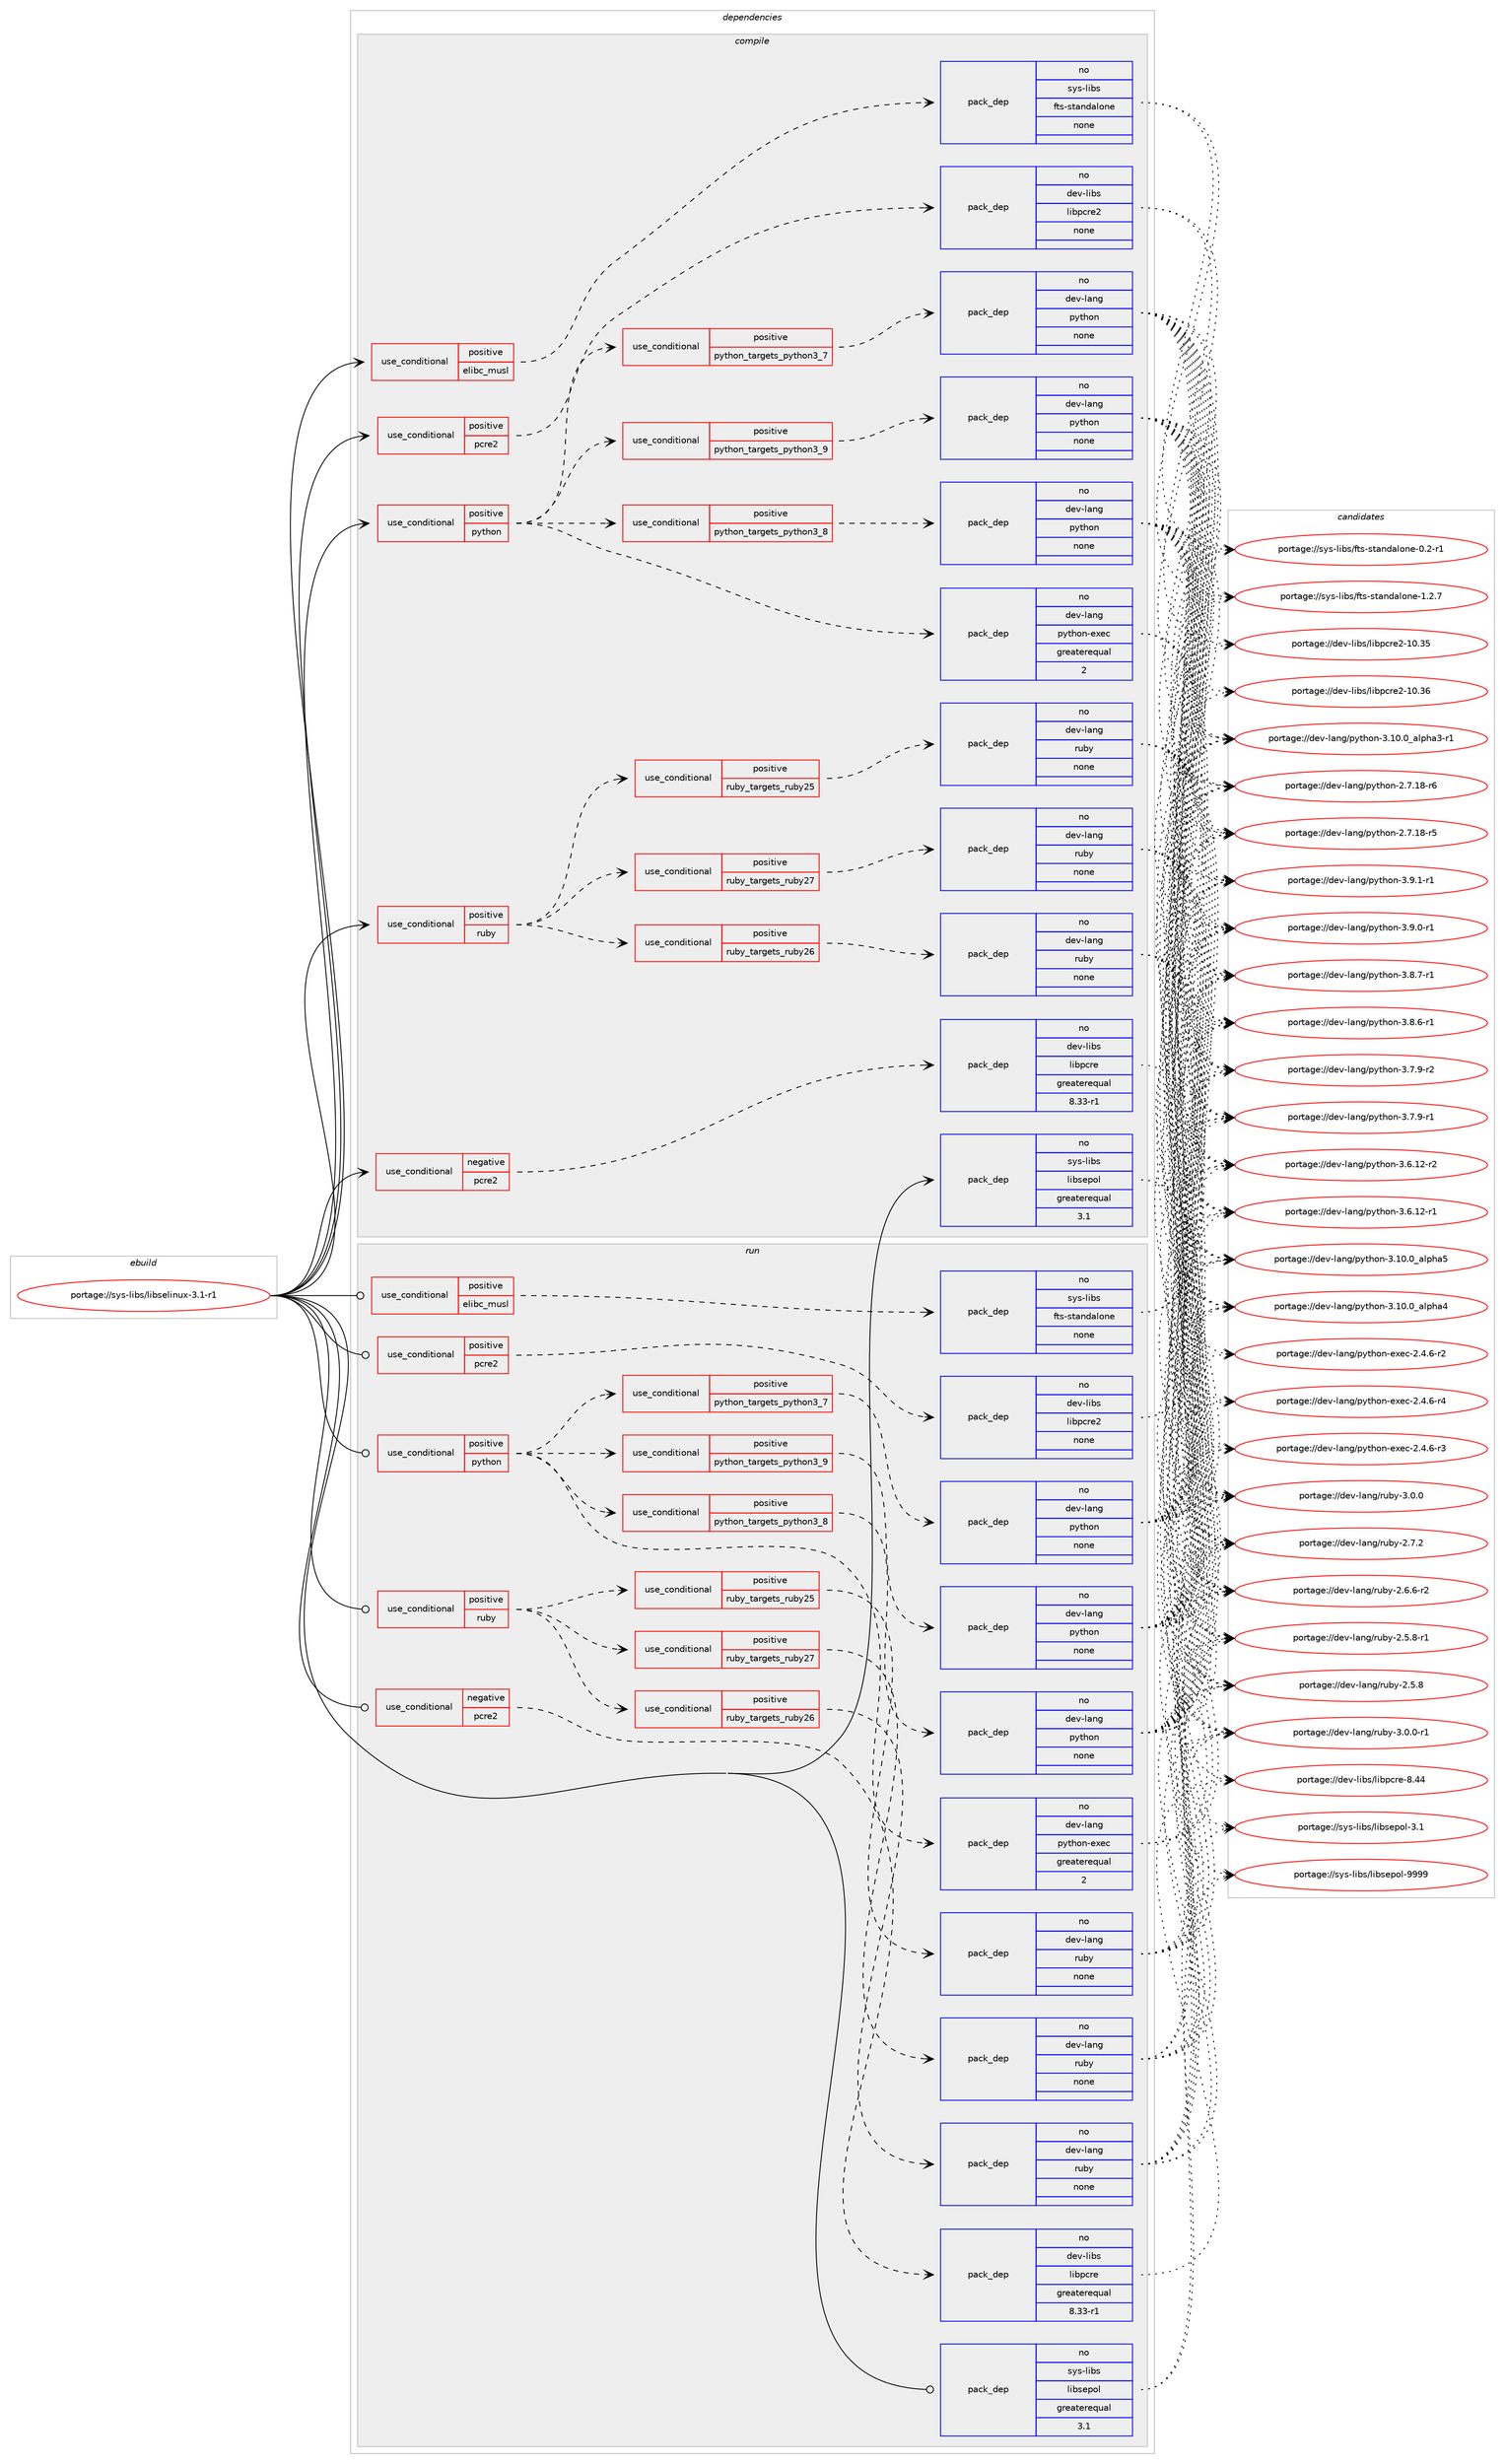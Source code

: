 digraph prolog {

# *************
# Graph options
# *************

newrank=true;
concentrate=true;
compound=true;
graph [rankdir=LR,fontname=Helvetica,fontsize=10,ranksep=1.5];#, ranksep=2.5, nodesep=0.2];
edge  [arrowhead=vee];
node  [fontname=Helvetica,fontsize=10];

# **********
# The ebuild
# **********

subgraph cluster_leftcol {
color=gray;
rank=same;
label=<<i>ebuild</i>>;
id [label="portage://sys-libs/libselinux-3.1-r1", color=red, width=4, href="../sys-libs/libselinux-3.1-r1.svg"];
}

# ****************
# The dependencies
# ****************

subgraph cluster_midcol {
color=gray;
label=<<i>dependencies</i>>;
subgraph cluster_compile {
fillcolor="#eeeeee";
style=filled;
label=<<i>compile</i>>;
subgraph cond950 {
dependency4252 [label=<<TABLE BORDER="0" CELLBORDER="1" CELLSPACING="0" CELLPADDING="4"><TR><TD ROWSPAN="3" CELLPADDING="10">use_conditional</TD></TR><TR><TD>negative</TD></TR><TR><TD>pcre2</TD></TR></TABLE>>, shape=none, color=red];
subgraph pack3237 {
dependency4253 [label=<<TABLE BORDER="0" CELLBORDER="1" CELLSPACING="0" CELLPADDING="4" WIDTH="220"><TR><TD ROWSPAN="6" CELLPADDING="30">pack_dep</TD></TR><TR><TD WIDTH="110">no</TD></TR><TR><TD>dev-libs</TD></TR><TR><TD>libpcre</TD></TR><TR><TD>greaterequal</TD></TR><TR><TD>8.33-r1</TD></TR></TABLE>>, shape=none, color=blue];
}
dependency4252:e -> dependency4253:w [weight=20,style="dashed",arrowhead="vee"];
}
id:e -> dependency4252:w [weight=20,style="solid",arrowhead="vee"];
subgraph cond951 {
dependency4254 [label=<<TABLE BORDER="0" CELLBORDER="1" CELLSPACING="0" CELLPADDING="4"><TR><TD ROWSPAN="3" CELLPADDING="10">use_conditional</TD></TR><TR><TD>positive</TD></TR><TR><TD>elibc_musl</TD></TR></TABLE>>, shape=none, color=red];
subgraph pack3238 {
dependency4255 [label=<<TABLE BORDER="0" CELLBORDER="1" CELLSPACING="0" CELLPADDING="4" WIDTH="220"><TR><TD ROWSPAN="6" CELLPADDING="30">pack_dep</TD></TR><TR><TD WIDTH="110">no</TD></TR><TR><TD>sys-libs</TD></TR><TR><TD>fts-standalone</TD></TR><TR><TD>none</TD></TR><TR><TD></TD></TR></TABLE>>, shape=none, color=blue];
}
dependency4254:e -> dependency4255:w [weight=20,style="dashed",arrowhead="vee"];
}
id:e -> dependency4254:w [weight=20,style="solid",arrowhead="vee"];
subgraph cond952 {
dependency4256 [label=<<TABLE BORDER="0" CELLBORDER="1" CELLSPACING="0" CELLPADDING="4"><TR><TD ROWSPAN="3" CELLPADDING="10">use_conditional</TD></TR><TR><TD>positive</TD></TR><TR><TD>pcre2</TD></TR></TABLE>>, shape=none, color=red];
subgraph pack3239 {
dependency4257 [label=<<TABLE BORDER="0" CELLBORDER="1" CELLSPACING="0" CELLPADDING="4" WIDTH="220"><TR><TD ROWSPAN="6" CELLPADDING="30">pack_dep</TD></TR><TR><TD WIDTH="110">no</TD></TR><TR><TD>dev-libs</TD></TR><TR><TD>libpcre2</TD></TR><TR><TD>none</TD></TR><TR><TD></TD></TR></TABLE>>, shape=none, color=blue];
}
dependency4256:e -> dependency4257:w [weight=20,style="dashed",arrowhead="vee"];
}
id:e -> dependency4256:w [weight=20,style="solid",arrowhead="vee"];
subgraph cond953 {
dependency4258 [label=<<TABLE BORDER="0" CELLBORDER="1" CELLSPACING="0" CELLPADDING="4"><TR><TD ROWSPAN="3" CELLPADDING="10">use_conditional</TD></TR><TR><TD>positive</TD></TR><TR><TD>python</TD></TR></TABLE>>, shape=none, color=red];
subgraph cond954 {
dependency4259 [label=<<TABLE BORDER="0" CELLBORDER="1" CELLSPACING="0" CELLPADDING="4"><TR><TD ROWSPAN="3" CELLPADDING="10">use_conditional</TD></TR><TR><TD>positive</TD></TR><TR><TD>python_targets_python3_7</TD></TR></TABLE>>, shape=none, color=red];
subgraph pack3240 {
dependency4260 [label=<<TABLE BORDER="0" CELLBORDER="1" CELLSPACING="0" CELLPADDING="4" WIDTH="220"><TR><TD ROWSPAN="6" CELLPADDING="30">pack_dep</TD></TR><TR><TD WIDTH="110">no</TD></TR><TR><TD>dev-lang</TD></TR><TR><TD>python</TD></TR><TR><TD>none</TD></TR><TR><TD></TD></TR></TABLE>>, shape=none, color=blue];
}
dependency4259:e -> dependency4260:w [weight=20,style="dashed",arrowhead="vee"];
}
dependency4258:e -> dependency4259:w [weight=20,style="dashed",arrowhead="vee"];
subgraph cond955 {
dependency4261 [label=<<TABLE BORDER="0" CELLBORDER="1" CELLSPACING="0" CELLPADDING="4"><TR><TD ROWSPAN="3" CELLPADDING="10">use_conditional</TD></TR><TR><TD>positive</TD></TR><TR><TD>python_targets_python3_8</TD></TR></TABLE>>, shape=none, color=red];
subgraph pack3241 {
dependency4262 [label=<<TABLE BORDER="0" CELLBORDER="1" CELLSPACING="0" CELLPADDING="4" WIDTH="220"><TR><TD ROWSPAN="6" CELLPADDING="30">pack_dep</TD></TR><TR><TD WIDTH="110">no</TD></TR><TR><TD>dev-lang</TD></TR><TR><TD>python</TD></TR><TR><TD>none</TD></TR><TR><TD></TD></TR></TABLE>>, shape=none, color=blue];
}
dependency4261:e -> dependency4262:w [weight=20,style="dashed",arrowhead="vee"];
}
dependency4258:e -> dependency4261:w [weight=20,style="dashed",arrowhead="vee"];
subgraph cond956 {
dependency4263 [label=<<TABLE BORDER="0" CELLBORDER="1" CELLSPACING="0" CELLPADDING="4"><TR><TD ROWSPAN="3" CELLPADDING="10">use_conditional</TD></TR><TR><TD>positive</TD></TR><TR><TD>python_targets_python3_9</TD></TR></TABLE>>, shape=none, color=red];
subgraph pack3242 {
dependency4264 [label=<<TABLE BORDER="0" CELLBORDER="1" CELLSPACING="0" CELLPADDING="4" WIDTH="220"><TR><TD ROWSPAN="6" CELLPADDING="30">pack_dep</TD></TR><TR><TD WIDTH="110">no</TD></TR><TR><TD>dev-lang</TD></TR><TR><TD>python</TD></TR><TR><TD>none</TD></TR><TR><TD></TD></TR></TABLE>>, shape=none, color=blue];
}
dependency4263:e -> dependency4264:w [weight=20,style="dashed",arrowhead="vee"];
}
dependency4258:e -> dependency4263:w [weight=20,style="dashed",arrowhead="vee"];
subgraph pack3243 {
dependency4265 [label=<<TABLE BORDER="0" CELLBORDER="1" CELLSPACING="0" CELLPADDING="4" WIDTH="220"><TR><TD ROWSPAN="6" CELLPADDING="30">pack_dep</TD></TR><TR><TD WIDTH="110">no</TD></TR><TR><TD>dev-lang</TD></TR><TR><TD>python-exec</TD></TR><TR><TD>greaterequal</TD></TR><TR><TD>2</TD></TR></TABLE>>, shape=none, color=blue];
}
dependency4258:e -> dependency4265:w [weight=20,style="dashed",arrowhead="vee"];
}
id:e -> dependency4258:w [weight=20,style="solid",arrowhead="vee"];
subgraph cond957 {
dependency4266 [label=<<TABLE BORDER="0" CELLBORDER="1" CELLSPACING="0" CELLPADDING="4"><TR><TD ROWSPAN="3" CELLPADDING="10">use_conditional</TD></TR><TR><TD>positive</TD></TR><TR><TD>ruby</TD></TR></TABLE>>, shape=none, color=red];
subgraph cond958 {
dependency4267 [label=<<TABLE BORDER="0" CELLBORDER="1" CELLSPACING="0" CELLPADDING="4"><TR><TD ROWSPAN="3" CELLPADDING="10">use_conditional</TD></TR><TR><TD>positive</TD></TR><TR><TD>ruby_targets_ruby25</TD></TR></TABLE>>, shape=none, color=red];
subgraph pack3244 {
dependency4268 [label=<<TABLE BORDER="0" CELLBORDER="1" CELLSPACING="0" CELLPADDING="4" WIDTH="220"><TR><TD ROWSPAN="6" CELLPADDING="30">pack_dep</TD></TR><TR><TD WIDTH="110">no</TD></TR><TR><TD>dev-lang</TD></TR><TR><TD>ruby</TD></TR><TR><TD>none</TD></TR><TR><TD></TD></TR></TABLE>>, shape=none, color=blue];
}
dependency4267:e -> dependency4268:w [weight=20,style="dashed",arrowhead="vee"];
}
dependency4266:e -> dependency4267:w [weight=20,style="dashed",arrowhead="vee"];
subgraph cond959 {
dependency4269 [label=<<TABLE BORDER="0" CELLBORDER="1" CELLSPACING="0" CELLPADDING="4"><TR><TD ROWSPAN="3" CELLPADDING="10">use_conditional</TD></TR><TR><TD>positive</TD></TR><TR><TD>ruby_targets_ruby26</TD></TR></TABLE>>, shape=none, color=red];
subgraph pack3245 {
dependency4270 [label=<<TABLE BORDER="0" CELLBORDER="1" CELLSPACING="0" CELLPADDING="4" WIDTH="220"><TR><TD ROWSPAN="6" CELLPADDING="30">pack_dep</TD></TR><TR><TD WIDTH="110">no</TD></TR><TR><TD>dev-lang</TD></TR><TR><TD>ruby</TD></TR><TR><TD>none</TD></TR><TR><TD></TD></TR></TABLE>>, shape=none, color=blue];
}
dependency4269:e -> dependency4270:w [weight=20,style="dashed",arrowhead="vee"];
}
dependency4266:e -> dependency4269:w [weight=20,style="dashed",arrowhead="vee"];
subgraph cond960 {
dependency4271 [label=<<TABLE BORDER="0" CELLBORDER="1" CELLSPACING="0" CELLPADDING="4"><TR><TD ROWSPAN="3" CELLPADDING="10">use_conditional</TD></TR><TR><TD>positive</TD></TR><TR><TD>ruby_targets_ruby27</TD></TR></TABLE>>, shape=none, color=red];
subgraph pack3246 {
dependency4272 [label=<<TABLE BORDER="0" CELLBORDER="1" CELLSPACING="0" CELLPADDING="4" WIDTH="220"><TR><TD ROWSPAN="6" CELLPADDING="30">pack_dep</TD></TR><TR><TD WIDTH="110">no</TD></TR><TR><TD>dev-lang</TD></TR><TR><TD>ruby</TD></TR><TR><TD>none</TD></TR><TR><TD></TD></TR></TABLE>>, shape=none, color=blue];
}
dependency4271:e -> dependency4272:w [weight=20,style="dashed",arrowhead="vee"];
}
dependency4266:e -> dependency4271:w [weight=20,style="dashed",arrowhead="vee"];
}
id:e -> dependency4266:w [weight=20,style="solid",arrowhead="vee"];
subgraph pack3247 {
dependency4273 [label=<<TABLE BORDER="0" CELLBORDER="1" CELLSPACING="0" CELLPADDING="4" WIDTH="220"><TR><TD ROWSPAN="6" CELLPADDING="30">pack_dep</TD></TR><TR><TD WIDTH="110">no</TD></TR><TR><TD>sys-libs</TD></TR><TR><TD>libsepol</TD></TR><TR><TD>greaterequal</TD></TR><TR><TD>3.1</TD></TR></TABLE>>, shape=none, color=blue];
}
id:e -> dependency4273:w [weight=20,style="solid",arrowhead="vee"];
}
subgraph cluster_compileandrun {
fillcolor="#eeeeee";
style=filled;
label=<<i>compile and run</i>>;
}
subgraph cluster_run {
fillcolor="#eeeeee";
style=filled;
label=<<i>run</i>>;
subgraph cond961 {
dependency4274 [label=<<TABLE BORDER="0" CELLBORDER="1" CELLSPACING="0" CELLPADDING="4"><TR><TD ROWSPAN="3" CELLPADDING="10">use_conditional</TD></TR><TR><TD>negative</TD></TR><TR><TD>pcre2</TD></TR></TABLE>>, shape=none, color=red];
subgraph pack3248 {
dependency4275 [label=<<TABLE BORDER="0" CELLBORDER="1" CELLSPACING="0" CELLPADDING="4" WIDTH="220"><TR><TD ROWSPAN="6" CELLPADDING="30">pack_dep</TD></TR><TR><TD WIDTH="110">no</TD></TR><TR><TD>dev-libs</TD></TR><TR><TD>libpcre</TD></TR><TR><TD>greaterequal</TD></TR><TR><TD>8.33-r1</TD></TR></TABLE>>, shape=none, color=blue];
}
dependency4274:e -> dependency4275:w [weight=20,style="dashed",arrowhead="vee"];
}
id:e -> dependency4274:w [weight=20,style="solid",arrowhead="odot"];
subgraph cond962 {
dependency4276 [label=<<TABLE BORDER="0" CELLBORDER="1" CELLSPACING="0" CELLPADDING="4"><TR><TD ROWSPAN="3" CELLPADDING="10">use_conditional</TD></TR><TR><TD>positive</TD></TR><TR><TD>elibc_musl</TD></TR></TABLE>>, shape=none, color=red];
subgraph pack3249 {
dependency4277 [label=<<TABLE BORDER="0" CELLBORDER="1" CELLSPACING="0" CELLPADDING="4" WIDTH="220"><TR><TD ROWSPAN="6" CELLPADDING="30">pack_dep</TD></TR><TR><TD WIDTH="110">no</TD></TR><TR><TD>sys-libs</TD></TR><TR><TD>fts-standalone</TD></TR><TR><TD>none</TD></TR><TR><TD></TD></TR></TABLE>>, shape=none, color=blue];
}
dependency4276:e -> dependency4277:w [weight=20,style="dashed",arrowhead="vee"];
}
id:e -> dependency4276:w [weight=20,style="solid",arrowhead="odot"];
subgraph cond963 {
dependency4278 [label=<<TABLE BORDER="0" CELLBORDER="1" CELLSPACING="0" CELLPADDING="4"><TR><TD ROWSPAN="3" CELLPADDING="10">use_conditional</TD></TR><TR><TD>positive</TD></TR><TR><TD>pcre2</TD></TR></TABLE>>, shape=none, color=red];
subgraph pack3250 {
dependency4279 [label=<<TABLE BORDER="0" CELLBORDER="1" CELLSPACING="0" CELLPADDING="4" WIDTH="220"><TR><TD ROWSPAN="6" CELLPADDING="30">pack_dep</TD></TR><TR><TD WIDTH="110">no</TD></TR><TR><TD>dev-libs</TD></TR><TR><TD>libpcre2</TD></TR><TR><TD>none</TD></TR><TR><TD></TD></TR></TABLE>>, shape=none, color=blue];
}
dependency4278:e -> dependency4279:w [weight=20,style="dashed",arrowhead="vee"];
}
id:e -> dependency4278:w [weight=20,style="solid",arrowhead="odot"];
subgraph cond964 {
dependency4280 [label=<<TABLE BORDER="0" CELLBORDER="1" CELLSPACING="0" CELLPADDING="4"><TR><TD ROWSPAN="3" CELLPADDING="10">use_conditional</TD></TR><TR><TD>positive</TD></TR><TR><TD>python</TD></TR></TABLE>>, shape=none, color=red];
subgraph cond965 {
dependency4281 [label=<<TABLE BORDER="0" CELLBORDER="1" CELLSPACING="0" CELLPADDING="4"><TR><TD ROWSPAN="3" CELLPADDING="10">use_conditional</TD></TR><TR><TD>positive</TD></TR><TR><TD>python_targets_python3_7</TD></TR></TABLE>>, shape=none, color=red];
subgraph pack3251 {
dependency4282 [label=<<TABLE BORDER="0" CELLBORDER="1" CELLSPACING="0" CELLPADDING="4" WIDTH="220"><TR><TD ROWSPAN="6" CELLPADDING="30">pack_dep</TD></TR><TR><TD WIDTH="110">no</TD></TR><TR><TD>dev-lang</TD></TR><TR><TD>python</TD></TR><TR><TD>none</TD></TR><TR><TD></TD></TR></TABLE>>, shape=none, color=blue];
}
dependency4281:e -> dependency4282:w [weight=20,style="dashed",arrowhead="vee"];
}
dependency4280:e -> dependency4281:w [weight=20,style="dashed",arrowhead="vee"];
subgraph cond966 {
dependency4283 [label=<<TABLE BORDER="0" CELLBORDER="1" CELLSPACING="0" CELLPADDING="4"><TR><TD ROWSPAN="3" CELLPADDING="10">use_conditional</TD></TR><TR><TD>positive</TD></TR><TR><TD>python_targets_python3_8</TD></TR></TABLE>>, shape=none, color=red];
subgraph pack3252 {
dependency4284 [label=<<TABLE BORDER="0" CELLBORDER="1" CELLSPACING="0" CELLPADDING="4" WIDTH="220"><TR><TD ROWSPAN="6" CELLPADDING="30">pack_dep</TD></TR><TR><TD WIDTH="110">no</TD></TR><TR><TD>dev-lang</TD></TR><TR><TD>python</TD></TR><TR><TD>none</TD></TR><TR><TD></TD></TR></TABLE>>, shape=none, color=blue];
}
dependency4283:e -> dependency4284:w [weight=20,style="dashed",arrowhead="vee"];
}
dependency4280:e -> dependency4283:w [weight=20,style="dashed",arrowhead="vee"];
subgraph cond967 {
dependency4285 [label=<<TABLE BORDER="0" CELLBORDER="1" CELLSPACING="0" CELLPADDING="4"><TR><TD ROWSPAN="3" CELLPADDING="10">use_conditional</TD></TR><TR><TD>positive</TD></TR><TR><TD>python_targets_python3_9</TD></TR></TABLE>>, shape=none, color=red];
subgraph pack3253 {
dependency4286 [label=<<TABLE BORDER="0" CELLBORDER="1" CELLSPACING="0" CELLPADDING="4" WIDTH="220"><TR><TD ROWSPAN="6" CELLPADDING="30">pack_dep</TD></TR><TR><TD WIDTH="110">no</TD></TR><TR><TD>dev-lang</TD></TR><TR><TD>python</TD></TR><TR><TD>none</TD></TR><TR><TD></TD></TR></TABLE>>, shape=none, color=blue];
}
dependency4285:e -> dependency4286:w [weight=20,style="dashed",arrowhead="vee"];
}
dependency4280:e -> dependency4285:w [weight=20,style="dashed",arrowhead="vee"];
subgraph pack3254 {
dependency4287 [label=<<TABLE BORDER="0" CELLBORDER="1" CELLSPACING="0" CELLPADDING="4" WIDTH="220"><TR><TD ROWSPAN="6" CELLPADDING="30">pack_dep</TD></TR><TR><TD WIDTH="110">no</TD></TR><TR><TD>dev-lang</TD></TR><TR><TD>python-exec</TD></TR><TR><TD>greaterequal</TD></TR><TR><TD>2</TD></TR></TABLE>>, shape=none, color=blue];
}
dependency4280:e -> dependency4287:w [weight=20,style="dashed",arrowhead="vee"];
}
id:e -> dependency4280:w [weight=20,style="solid",arrowhead="odot"];
subgraph cond968 {
dependency4288 [label=<<TABLE BORDER="0" CELLBORDER="1" CELLSPACING="0" CELLPADDING="4"><TR><TD ROWSPAN="3" CELLPADDING="10">use_conditional</TD></TR><TR><TD>positive</TD></TR><TR><TD>ruby</TD></TR></TABLE>>, shape=none, color=red];
subgraph cond969 {
dependency4289 [label=<<TABLE BORDER="0" CELLBORDER="1" CELLSPACING="0" CELLPADDING="4"><TR><TD ROWSPAN="3" CELLPADDING="10">use_conditional</TD></TR><TR><TD>positive</TD></TR><TR><TD>ruby_targets_ruby25</TD></TR></TABLE>>, shape=none, color=red];
subgraph pack3255 {
dependency4290 [label=<<TABLE BORDER="0" CELLBORDER="1" CELLSPACING="0" CELLPADDING="4" WIDTH="220"><TR><TD ROWSPAN="6" CELLPADDING="30">pack_dep</TD></TR><TR><TD WIDTH="110">no</TD></TR><TR><TD>dev-lang</TD></TR><TR><TD>ruby</TD></TR><TR><TD>none</TD></TR><TR><TD></TD></TR></TABLE>>, shape=none, color=blue];
}
dependency4289:e -> dependency4290:w [weight=20,style="dashed",arrowhead="vee"];
}
dependency4288:e -> dependency4289:w [weight=20,style="dashed",arrowhead="vee"];
subgraph cond970 {
dependency4291 [label=<<TABLE BORDER="0" CELLBORDER="1" CELLSPACING="0" CELLPADDING="4"><TR><TD ROWSPAN="3" CELLPADDING="10">use_conditional</TD></TR><TR><TD>positive</TD></TR><TR><TD>ruby_targets_ruby26</TD></TR></TABLE>>, shape=none, color=red];
subgraph pack3256 {
dependency4292 [label=<<TABLE BORDER="0" CELLBORDER="1" CELLSPACING="0" CELLPADDING="4" WIDTH="220"><TR><TD ROWSPAN="6" CELLPADDING="30">pack_dep</TD></TR><TR><TD WIDTH="110">no</TD></TR><TR><TD>dev-lang</TD></TR><TR><TD>ruby</TD></TR><TR><TD>none</TD></TR><TR><TD></TD></TR></TABLE>>, shape=none, color=blue];
}
dependency4291:e -> dependency4292:w [weight=20,style="dashed",arrowhead="vee"];
}
dependency4288:e -> dependency4291:w [weight=20,style="dashed",arrowhead="vee"];
subgraph cond971 {
dependency4293 [label=<<TABLE BORDER="0" CELLBORDER="1" CELLSPACING="0" CELLPADDING="4"><TR><TD ROWSPAN="3" CELLPADDING="10">use_conditional</TD></TR><TR><TD>positive</TD></TR><TR><TD>ruby_targets_ruby27</TD></TR></TABLE>>, shape=none, color=red];
subgraph pack3257 {
dependency4294 [label=<<TABLE BORDER="0" CELLBORDER="1" CELLSPACING="0" CELLPADDING="4" WIDTH="220"><TR><TD ROWSPAN="6" CELLPADDING="30">pack_dep</TD></TR><TR><TD WIDTH="110">no</TD></TR><TR><TD>dev-lang</TD></TR><TR><TD>ruby</TD></TR><TR><TD>none</TD></TR><TR><TD></TD></TR></TABLE>>, shape=none, color=blue];
}
dependency4293:e -> dependency4294:w [weight=20,style="dashed",arrowhead="vee"];
}
dependency4288:e -> dependency4293:w [weight=20,style="dashed",arrowhead="vee"];
}
id:e -> dependency4288:w [weight=20,style="solid",arrowhead="odot"];
subgraph pack3258 {
dependency4295 [label=<<TABLE BORDER="0" CELLBORDER="1" CELLSPACING="0" CELLPADDING="4" WIDTH="220"><TR><TD ROWSPAN="6" CELLPADDING="30">pack_dep</TD></TR><TR><TD WIDTH="110">no</TD></TR><TR><TD>sys-libs</TD></TR><TR><TD>libsepol</TD></TR><TR><TD>greaterequal</TD></TR><TR><TD>3.1</TD></TR></TABLE>>, shape=none, color=blue];
}
id:e -> dependency4295:w [weight=20,style="solid",arrowhead="odot"];
}
}

# **************
# The candidates
# **************

subgraph cluster_choices {
rank=same;
color=gray;
label=<<i>candidates</i>>;

subgraph choice3237 {
color=black;
nodesep=1;
choice10010111845108105981154710810598112991141014556465252 [label="portage://dev-libs/libpcre-8.44", color=red, width=4,href="../dev-libs/libpcre-8.44.svg"];
dependency4253:e -> choice10010111845108105981154710810598112991141014556465252:w [style=dotted,weight="100"];
}
subgraph choice3238 {
color=black;
nodesep=1;
choice115121115451081059811547102116115451151169711010097108111110101454946504655 [label="portage://sys-libs/fts-standalone-1.2.7", color=red, width=4,href="../sys-libs/fts-standalone-1.2.7.svg"];
choice115121115451081059811547102116115451151169711010097108111110101454846504511449 [label="portage://sys-libs/fts-standalone-0.2-r1", color=red, width=4,href="../sys-libs/fts-standalone-0.2-r1.svg"];
dependency4255:e -> choice115121115451081059811547102116115451151169711010097108111110101454946504655:w [style=dotted,weight="100"];
dependency4255:e -> choice115121115451081059811547102116115451151169711010097108111110101454846504511449:w [style=dotted,weight="100"];
}
subgraph choice3239 {
color=black;
nodesep=1;
choice100101118451081059811547108105981129911410150454948465154 [label="portage://dev-libs/libpcre2-10.36", color=red, width=4,href="../dev-libs/libpcre2-10.36.svg"];
choice100101118451081059811547108105981129911410150454948465153 [label="portage://dev-libs/libpcre2-10.35", color=red, width=4,href="../dev-libs/libpcre2-10.35.svg"];
dependency4257:e -> choice100101118451081059811547108105981129911410150454948465154:w [style=dotted,weight="100"];
dependency4257:e -> choice100101118451081059811547108105981129911410150454948465153:w [style=dotted,weight="100"];
}
subgraph choice3240 {
color=black;
nodesep=1;
choice1001011184510897110103471121211161041111104551465746494511449 [label="portage://dev-lang/python-3.9.1-r1", color=red, width=4,href="../dev-lang/python-3.9.1-r1.svg"];
choice1001011184510897110103471121211161041111104551465746484511449 [label="portage://dev-lang/python-3.9.0-r1", color=red, width=4,href="../dev-lang/python-3.9.0-r1.svg"];
choice1001011184510897110103471121211161041111104551465646554511449 [label="portage://dev-lang/python-3.8.7-r1", color=red, width=4,href="../dev-lang/python-3.8.7-r1.svg"];
choice1001011184510897110103471121211161041111104551465646544511449 [label="portage://dev-lang/python-3.8.6-r1", color=red, width=4,href="../dev-lang/python-3.8.6-r1.svg"];
choice1001011184510897110103471121211161041111104551465546574511450 [label="portage://dev-lang/python-3.7.9-r2", color=red, width=4,href="../dev-lang/python-3.7.9-r2.svg"];
choice1001011184510897110103471121211161041111104551465546574511449 [label="portage://dev-lang/python-3.7.9-r1", color=red, width=4,href="../dev-lang/python-3.7.9-r1.svg"];
choice100101118451089711010347112121116104111110455146544649504511450 [label="portage://dev-lang/python-3.6.12-r2", color=red, width=4,href="../dev-lang/python-3.6.12-r2.svg"];
choice100101118451089711010347112121116104111110455146544649504511449 [label="portage://dev-lang/python-3.6.12-r1", color=red, width=4,href="../dev-lang/python-3.6.12-r1.svg"];
choice1001011184510897110103471121211161041111104551464948464895971081121049753 [label="portage://dev-lang/python-3.10.0_alpha5", color=red, width=4,href="../dev-lang/python-3.10.0_alpha5.svg"];
choice1001011184510897110103471121211161041111104551464948464895971081121049752 [label="portage://dev-lang/python-3.10.0_alpha4", color=red, width=4,href="../dev-lang/python-3.10.0_alpha4.svg"];
choice10010111845108971101034711212111610411111045514649484648959710811210497514511449 [label="portage://dev-lang/python-3.10.0_alpha3-r1", color=red, width=4,href="../dev-lang/python-3.10.0_alpha3-r1.svg"];
choice100101118451089711010347112121116104111110455046554649564511454 [label="portage://dev-lang/python-2.7.18-r6", color=red, width=4,href="../dev-lang/python-2.7.18-r6.svg"];
choice100101118451089711010347112121116104111110455046554649564511453 [label="portage://dev-lang/python-2.7.18-r5", color=red, width=4,href="../dev-lang/python-2.7.18-r5.svg"];
dependency4260:e -> choice1001011184510897110103471121211161041111104551465746494511449:w [style=dotted,weight="100"];
dependency4260:e -> choice1001011184510897110103471121211161041111104551465746484511449:w [style=dotted,weight="100"];
dependency4260:e -> choice1001011184510897110103471121211161041111104551465646554511449:w [style=dotted,weight="100"];
dependency4260:e -> choice1001011184510897110103471121211161041111104551465646544511449:w [style=dotted,weight="100"];
dependency4260:e -> choice1001011184510897110103471121211161041111104551465546574511450:w [style=dotted,weight="100"];
dependency4260:e -> choice1001011184510897110103471121211161041111104551465546574511449:w [style=dotted,weight="100"];
dependency4260:e -> choice100101118451089711010347112121116104111110455146544649504511450:w [style=dotted,weight="100"];
dependency4260:e -> choice100101118451089711010347112121116104111110455146544649504511449:w [style=dotted,weight="100"];
dependency4260:e -> choice1001011184510897110103471121211161041111104551464948464895971081121049753:w [style=dotted,weight="100"];
dependency4260:e -> choice1001011184510897110103471121211161041111104551464948464895971081121049752:w [style=dotted,weight="100"];
dependency4260:e -> choice10010111845108971101034711212111610411111045514649484648959710811210497514511449:w [style=dotted,weight="100"];
dependency4260:e -> choice100101118451089711010347112121116104111110455046554649564511454:w [style=dotted,weight="100"];
dependency4260:e -> choice100101118451089711010347112121116104111110455046554649564511453:w [style=dotted,weight="100"];
}
subgraph choice3241 {
color=black;
nodesep=1;
choice1001011184510897110103471121211161041111104551465746494511449 [label="portage://dev-lang/python-3.9.1-r1", color=red, width=4,href="../dev-lang/python-3.9.1-r1.svg"];
choice1001011184510897110103471121211161041111104551465746484511449 [label="portage://dev-lang/python-3.9.0-r1", color=red, width=4,href="../dev-lang/python-3.9.0-r1.svg"];
choice1001011184510897110103471121211161041111104551465646554511449 [label="portage://dev-lang/python-3.8.7-r1", color=red, width=4,href="../dev-lang/python-3.8.7-r1.svg"];
choice1001011184510897110103471121211161041111104551465646544511449 [label="portage://dev-lang/python-3.8.6-r1", color=red, width=4,href="../dev-lang/python-3.8.6-r1.svg"];
choice1001011184510897110103471121211161041111104551465546574511450 [label="portage://dev-lang/python-3.7.9-r2", color=red, width=4,href="../dev-lang/python-3.7.9-r2.svg"];
choice1001011184510897110103471121211161041111104551465546574511449 [label="portage://dev-lang/python-3.7.9-r1", color=red, width=4,href="../dev-lang/python-3.7.9-r1.svg"];
choice100101118451089711010347112121116104111110455146544649504511450 [label="portage://dev-lang/python-3.6.12-r2", color=red, width=4,href="../dev-lang/python-3.6.12-r2.svg"];
choice100101118451089711010347112121116104111110455146544649504511449 [label="portage://dev-lang/python-3.6.12-r1", color=red, width=4,href="../dev-lang/python-3.6.12-r1.svg"];
choice1001011184510897110103471121211161041111104551464948464895971081121049753 [label="portage://dev-lang/python-3.10.0_alpha5", color=red, width=4,href="../dev-lang/python-3.10.0_alpha5.svg"];
choice1001011184510897110103471121211161041111104551464948464895971081121049752 [label="portage://dev-lang/python-3.10.0_alpha4", color=red, width=4,href="../dev-lang/python-3.10.0_alpha4.svg"];
choice10010111845108971101034711212111610411111045514649484648959710811210497514511449 [label="portage://dev-lang/python-3.10.0_alpha3-r1", color=red, width=4,href="../dev-lang/python-3.10.0_alpha3-r1.svg"];
choice100101118451089711010347112121116104111110455046554649564511454 [label="portage://dev-lang/python-2.7.18-r6", color=red, width=4,href="../dev-lang/python-2.7.18-r6.svg"];
choice100101118451089711010347112121116104111110455046554649564511453 [label="portage://dev-lang/python-2.7.18-r5", color=red, width=4,href="../dev-lang/python-2.7.18-r5.svg"];
dependency4262:e -> choice1001011184510897110103471121211161041111104551465746494511449:w [style=dotted,weight="100"];
dependency4262:e -> choice1001011184510897110103471121211161041111104551465746484511449:w [style=dotted,weight="100"];
dependency4262:e -> choice1001011184510897110103471121211161041111104551465646554511449:w [style=dotted,weight="100"];
dependency4262:e -> choice1001011184510897110103471121211161041111104551465646544511449:w [style=dotted,weight="100"];
dependency4262:e -> choice1001011184510897110103471121211161041111104551465546574511450:w [style=dotted,weight="100"];
dependency4262:e -> choice1001011184510897110103471121211161041111104551465546574511449:w [style=dotted,weight="100"];
dependency4262:e -> choice100101118451089711010347112121116104111110455146544649504511450:w [style=dotted,weight="100"];
dependency4262:e -> choice100101118451089711010347112121116104111110455146544649504511449:w [style=dotted,weight="100"];
dependency4262:e -> choice1001011184510897110103471121211161041111104551464948464895971081121049753:w [style=dotted,weight="100"];
dependency4262:e -> choice1001011184510897110103471121211161041111104551464948464895971081121049752:w [style=dotted,weight="100"];
dependency4262:e -> choice10010111845108971101034711212111610411111045514649484648959710811210497514511449:w [style=dotted,weight="100"];
dependency4262:e -> choice100101118451089711010347112121116104111110455046554649564511454:w [style=dotted,weight="100"];
dependency4262:e -> choice100101118451089711010347112121116104111110455046554649564511453:w [style=dotted,weight="100"];
}
subgraph choice3242 {
color=black;
nodesep=1;
choice1001011184510897110103471121211161041111104551465746494511449 [label="portage://dev-lang/python-3.9.1-r1", color=red, width=4,href="../dev-lang/python-3.9.1-r1.svg"];
choice1001011184510897110103471121211161041111104551465746484511449 [label="portage://dev-lang/python-3.9.0-r1", color=red, width=4,href="../dev-lang/python-3.9.0-r1.svg"];
choice1001011184510897110103471121211161041111104551465646554511449 [label="portage://dev-lang/python-3.8.7-r1", color=red, width=4,href="../dev-lang/python-3.8.7-r1.svg"];
choice1001011184510897110103471121211161041111104551465646544511449 [label="portage://dev-lang/python-3.8.6-r1", color=red, width=4,href="../dev-lang/python-3.8.6-r1.svg"];
choice1001011184510897110103471121211161041111104551465546574511450 [label="portage://dev-lang/python-3.7.9-r2", color=red, width=4,href="../dev-lang/python-3.7.9-r2.svg"];
choice1001011184510897110103471121211161041111104551465546574511449 [label="portage://dev-lang/python-3.7.9-r1", color=red, width=4,href="../dev-lang/python-3.7.9-r1.svg"];
choice100101118451089711010347112121116104111110455146544649504511450 [label="portage://dev-lang/python-3.6.12-r2", color=red, width=4,href="../dev-lang/python-3.6.12-r2.svg"];
choice100101118451089711010347112121116104111110455146544649504511449 [label="portage://dev-lang/python-3.6.12-r1", color=red, width=4,href="../dev-lang/python-3.6.12-r1.svg"];
choice1001011184510897110103471121211161041111104551464948464895971081121049753 [label="portage://dev-lang/python-3.10.0_alpha5", color=red, width=4,href="../dev-lang/python-3.10.0_alpha5.svg"];
choice1001011184510897110103471121211161041111104551464948464895971081121049752 [label="portage://dev-lang/python-3.10.0_alpha4", color=red, width=4,href="../dev-lang/python-3.10.0_alpha4.svg"];
choice10010111845108971101034711212111610411111045514649484648959710811210497514511449 [label="portage://dev-lang/python-3.10.0_alpha3-r1", color=red, width=4,href="../dev-lang/python-3.10.0_alpha3-r1.svg"];
choice100101118451089711010347112121116104111110455046554649564511454 [label="portage://dev-lang/python-2.7.18-r6", color=red, width=4,href="../dev-lang/python-2.7.18-r6.svg"];
choice100101118451089711010347112121116104111110455046554649564511453 [label="portage://dev-lang/python-2.7.18-r5", color=red, width=4,href="../dev-lang/python-2.7.18-r5.svg"];
dependency4264:e -> choice1001011184510897110103471121211161041111104551465746494511449:w [style=dotted,weight="100"];
dependency4264:e -> choice1001011184510897110103471121211161041111104551465746484511449:w [style=dotted,weight="100"];
dependency4264:e -> choice1001011184510897110103471121211161041111104551465646554511449:w [style=dotted,weight="100"];
dependency4264:e -> choice1001011184510897110103471121211161041111104551465646544511449:w [style=dotted,weight="100"];
dependency4264:e -> choice1001011184510897110103471121211161041111104551465546574511450:w [style=dotted,weight="100"];
dependency4264:e -> choice1001011184510897110103471121211161041111104551465546574511449:w [style=dotted,weight="100"];
dependency4264:e -> choice100101118451089711010347112121116104111110455146544649504511450:w [style=dotted,weight="100"];
dependency4264:e -> choice100101118451089711010347112121116104111110455146544649504511449:w [style=dotted,weight="100"];
dependency4264:e -> choice1001011184510897110103471121211161041111104551464948464895971081121049753:w [style=dotted,weight="100"];
dependency4264:e -> choice1001011184510897110103471121211161041111104551464948464895971081121049752:w [style=dotted,weight="100"];
dependency4264:e -> choice10010111845108971101034711212111610411111045514649484648959710811210497514511449:w [style=dotted,weight="100"];
dependency4264:e -> choice100101118451089711010347112121116104111110455046554649564511454:w [style=dotted,weight="100"];
dependency4264:e -> choice100101118451089711010347112121116104111110455046554649564511453:w [style=dotted,weight="100"];
}
subgraph choice3243 {
color=black;
nodesep=1;
choice10010111845108971101034711212111610411111045101120101994550465246544511452 [label="portage://dev-lang/python-exec-2.4.6-r4", color=red, width=4,href="../dev-lang/python-exec-2.4.6-r4.svg"];
choice10010111845108971101034711212111610411111045101120101994550465246544511451 [label="portage://dev-lang/python-exec-2.4.6-r3", color=red, width=4,href="../dev-lang/python-exec-2.4.6-r3.svg"];
choice10010111845108971101034711212111610411111045101120101994550465246544511450 [label="portage://dev-lang/python-exec-2.4.6-r2", color=red, width=4,href="../dev-lang/python-exec-2.4.6-r2.svg"];
dependency4265:e -> choice10010111845108971101034711212111610411111045101120101994550465246544511452:w [style=dotted,weight="100"];
dependency4265:e -> choice10010111845108971101034711212111610411111045101120101994550465246544511451:w [style=dotted,weight="100"];
dependency4265:e -> choice10010111845108971101034711212111610411111045101120101994550465246544511450:w [style=dotted,weight="100"];
}
subgraph choice3244 {
color=black;
nodesep=1;
choice100101118451089711010347114117981214551464846484511449 [label="portage://dev-lang/ruby-3.0.0-r1", color=red, width=4,href="../dev-lang/ruby-3.0.0-r1.svg"];
choice10010111845108971101034711411798121455146484648 [label="portage://dev-lang/ruby-3.0.0", color=red, width=4,href="../dev-lang/ruby-3.0.0.svg"];
choice10010111845108971101034711411798121455046554650 [label="portage://dev-lang/ruby-2.7.2", color=red, width=4,href="../dev-lang/ruby-2.7.2.svg"];
choice100101118451089711010347114117981214550465446544511450 [label="portage://dev-lang/ruby-2.6.6-r2", color=red, width=4,href="../dev-lang/ruby-2.6.6-r2.svg"];
choice100101118451089711010347114117981214550465346564511449 [label="portage://dev-lang/ruby-2.5.8-r1", color=red, width=4,href="../dev-lang/ruby-2.5.8-r1.svg"];
choice10010111845108971101034711411798121455046534656 [label="portage://dev-lang/ruby-2.5.8", color=red, width=4,href="../dev-lang/ruby-2.5.8.svg"];
dependency4268:e -> choice100101118451089711010347114117981214551464846484511449:w [style=dotted,weight="100"];
dependency4268:e -> choice10010111845108971101034711411798121455146484648:w [style=dotted,weight="100"];
dependency4268:e -> choice10010111845108971101034711411798121455046554650:w [style=dotted,weight="100"];
dependency4268:e -> choice100101118451089711010347114117981214550465446544511450:w [style=dotted,weight="100"];
dependency4268:e -> choice100101118451089711010347114117981214550465346564511449:w [style=dotted,weight="100"];
dependency4268:e -> choice10010111845108971101034711411798121455046534656:w [style=dotted,weight="100"];
}
subgraph choice3245 {
color=black;
nodesep=1;
choice100101118451089711010347114117981214551464846484511449 [label="portage://dev-lang/ruby-3.0.0-r1", color=red, width=4,href="../dev-lang/ruby-3.0.0-r1.svg"];
choice10010111845108971101034711411798121455146484648 [label="portage://dev-lang/ruby-3.0.0", color=red, width=4,href="../dev-lang/ruby-3.0.0.svg"];
choice10010111845108971101034711411798121455046554650 [label="portage://dev-lang/ruby-2.7.2", color=red, width=4,href="../dev-lang/ruby-2.7.2.svg"];
choice100101118451089711010347114117981214550465446544511450 [label="portage://dev-lang/ruby-2.6.6-r2", color=red, width=4,href="../dev-lang/ruby-2.6.6-r2.svg"];
choice100101118451089711010347114117981214550465346564511449 [label="portage://dev-lang/ruby-2.5.8-r1", color=red, width=4,href="../dev-lang/ruby-2.5.8-r1.svg"];
choice10010111845108971101034711411798121455046534656 [label="portage://dev-lang/ruby-2.5.8", color=red, width=4,href="../dev-lang/ruby-2.5.8.svg"];
dependency4270:e -> choice100101118451089711010347114117981214551464846484511449:w [style=dotted,weight="100"];
dependency4270:e -> choice10010111845108971101034711411798121455146484648:w [style=dotted,weight="100"];
dependency4270:e -> choice10010111845108971101034711411798121455046554650:w [style=dotted,weight="100"];
dependency4270:e -> choice100101118451089711010347114117981214550465446544511450:w [style=dotted,weight="100"];
dependency4270:e -> choice100101118451089711010347114117981214550465346564511449:w [style=dotted,weight="100"];
dependency4270:e -> choice10010111845108971101034711411798121455046534656:w [style=dotted,weight="100"];
}
subgraph choice3246 {
color=black;
nodesep=1;
choice100101118451089711010347114117981214551464846484511449 [label="portage://dev-lang/ruby-3.0.0-r1", color=red, width=4,href="../dev-lang/ruby-3.0.0-r1.svg"];
choice10010111845108971101034711411798121455146484648 [label="portage://dev-lang/ruby-3.0.0", color=red, width=4,href="../dev-lang/ruby-3.0.0.svg"];
choice10010111845108971101034711411798121455046554650 [label="portage://dev-lang/ruby-2.7.2", color=red, width=4,href="../dev-lang/ruby-2.7.2.svg"];
choice100101118451089711010347114117981214550465446544511450 [label="portage://dev-lang/ruby-2.6.6-r2", color=red, width=4,href="../dev-lang/ruby-2.6.6-r2.svg"];
choice100101118451089711010347114117981214550465346564511449 [label="portage://dev-lang/ruby-2.5.8-r1", color=red, width=4,href="../dev-lang/ruby-2.5.8-r1.svg"];
choice10010111845108971101034711411798121455046534656 [label="portage://dev-lang/ruby-2.5.8", color=red, width=4,href="../dev-lang/ruby-2.5.8.svg"];
dependency4272:e -> choice100101118451089711010347114117981214551464846484511449:w [style=dotted,weight="100"];
dependency4272:e -> choice10010111845108971101034711411798121455146484648:w [style=dotted,weight="100"];
dependency4272:e -> choice10010111845108971101034711411798121455046554650:w [style=dotted,weight="100"];
dependency4272:e -> choice100101118451089711010347114117981214550465446544511450:w [style=dotted,weight="100"];
dependency4272:e -> choice100101118451089711010347114117981214550465346564511449:w [style=dotted,weight="100"];
dependency4272:e -> choice10010111845108971101034711411798121455046534656:w [style=dotted,weight="100"];
}
subgraph choice3247 {
color=black;
nodesep=1;
choice115121115451081059811547108105981151011121111084557575757 [label="portage://sys-libs/libsepol-9999", color=red, width=4,href="../sys-libs/libsepol-9999.svg"];
choice1151211154510810598115471081059811510111211110845514649 [label="portage://sys-libs/libsepol-3.1", color=red, width=4,href="../sys-libs/libsepol-3.1.svg"];
dependency4273:e -> choice115121115451081059811547108105981151011121111084557575757:w [style=dotted,weight="100"];
dependency4273:e -> choice1151211154510810598115471081059811510111211110845514649:w [style=dotted,weight="100"];
}
subgraph choice3248 {
color=black;
nodesep=1;
choice10010111845108105981154710810598112991141014556465252 [label="portage://dev-libs/libpcre-8.44", color=red, width=4,href="../dev-libs/libpcre-8.44.svg"];
dependency4275:e -> choice10010111845108105981154710810598112991141014556465252:w [style=dotted,weight="100"];
}
subgraph choice3249 {
color=black;
nodesep=1;
choice115121115451081059811547102116115451151169711010097108111110101454946504655 [label="portage://sys-libs/fts-standalone-1.2.7", color=red, width=4,href="../sys-libs/fts-standalone-1.2.7.svg"];
choice115121115451081059811547102116115451151169711010097108111110101454846504511449 [label="portage://sys-libs/fts-standalone-0.2-r1", color=red, width=4,href="../sys-libs/fts-standalone-0.2-r1.svg"];
dependency4277:e -> choice115121115451081059811547102116115451151169711010097108111110101454946504655:w [style=dotted,weight="100"];
dependency4277:e -> choice115121115451081059811547102116115451151169711010097108111110101454846504511449:w [style=dotted,weight="100"];
}
subgraph choice3250 {
color=black;
nodesep=1;
choice100101118451081059811547108105981129911410150454948465154 [label="portage://dev-libs/libpcre2-10.36", color=red, width=4,href="../dev-libs/libpcre2-10.36.svg"];
choice100101118451081059811547108105981129911410150454948465153 [label="portage://dev-libs/libpcre2-10.35", color=red, width=4,href="../dev-libs/libpcre2-10.35.svg"];
dependency4279:e -> choice100101118451081059811547108105981129911410150454948465154:w [style=dotted,weight="100"];
dependency4279:e -> choice100101118451081059811547108105981129911410150454948465153:w [style=dotted,weight="100"];
}
subgraph choice3251 {
color=black;
nodesep=1;
choice1001011184510897110103471121211161041111104551465746494511449 [label="portage://dev-lang/python-3.9.1-r1", color=red, width=4,href="../dev-lang/python-3.9.1-r1.svg"];
choice1001011184510897110103471121211161041111104551465746484511449 [label="portage://dev-lang/python-3.9.0-r1", color=red, width=4,href="../dev-lang/python-3.9.0-r1.svg"];
choice1001011184510897110103471121211161041111104551465646554511449 [label="portage://dev-lang/python-3.8.7-r1", color=red, width=4,href="../dev-lang/python-3.8.7-r1.svg"];
choice1001011184510897110103471121211161041111104551465646544511449 [label="portage://dev-lang/python-3.8.6-r1", color=red, width=4,href="../dev-lang/python-3.8.6-r1.svg"];
choice1001011184510897110103471121211161041111104551465546574511450 [label="portage://dev-lang/python-3.7.9-r2", color=red, width=4,href="../dev-lang/python-3.7.9-r2.svg"];
choice1001011184510897110103471121211161041111104551465546574511449 [label="portage://dev-lang/python-3.7.9-r1", color=red, width=4,href="../dev-lang/python-3.7.9-r1.svg"];
choice100101118451089711010347112121116104111110455146544649504511450 [label="portage://dev-lang/python-3.6.12-r2", color=red, width=4,href="../dev-lang/python-3.6.12-r2.svg"];
choice100101118451089711010347112121116104111110455146544649504511449 [label="portage://dev-lang/python-3.6.12-r1", color=red, width=4,href="../dev-lang/python-3.6.12-r1.svg"];
choice1001011184510897110103471121211161041111104551464948464895971081121049753 [label="portage://dev-lang/python-3.10.0_alpha5", color=red, width=4,href="../dev-lang/python-3.10.0_alpha5.svg"];
choice1001011184510897110103471121211161041111104551464948464895971081121049752 [label="portage://dev-lang/python-3.10.0_alpha4", color=red, width=4,href="../dev-lang/python-3.10.0_alpha4.svg"];
choice10010111845108971101034711212111610411111045514649484648959710811210497514511449 [label="portage://dev-lang/python-3.10.0_alpha3-r1", color=red, width=4,href="../dev-lang/python-3.10.0_alpha3-r1.svg"];
choice100101118451089711010347112121116104111110455046554649564511454 [label="portage://dev-lang/python-2.7.18-r6", color=red, width=4,href="../dev-lang/python-2.7.18-r6.svg"];
choice100101118451089711010347112121116104111110455046554649564511453 [label="portage://dev-lang/python-2.7.18-r5", color=red, width=4,href="../dev-lang/python-2.7.18-r5.svg"];
dependency4282:e -> choice1001011184510897110103471121211161041111104551465746494511449:w [style=dotted,weight="100"];
dependency4282:e -> choice1001011184510897110103471121211161041111104551465746484511449:w [style=dotted,weight="100"];
dependency4282:e -> choice1001011184510897110103471121211161041111104551465646554511449:w [style=dotted,weight="100"];
dependency4282:e -> choice1001011184510897110103471121211161041111104551465646544511449:w [style=dotted,weight="100"];
dependency4282:e -> choice1001011184510897110103471121211161041111104551465546574511450:w [style=dotted,weight="100"];
dependency4282:e -> choice1001011184510897110103471121211161041111104551465546574511449:w [style=dotted,weight="100"];
dependency4282:e -> choice100101118451089711010347112121116104111110455146544649504511450:w [style=dotted,weight="100"];
dependency4282:e -> choice100101118451089711010347112121116104111110455146544649504511449:w [style=dotted,weight="100"];
dependency4282:e -> choice1001011184510897110103471121211161041111104551464948464895971081121049753:w [style=dotted,weight="100"];
dependency4282:e -> choice1001011184510897110103471121211161041111104551464948464895971081121049752:w [style=dotted,weight="100"];
dependency4282:e -> choice10010111845108971101034711212111610411111045514649484648959710811210497514511449:w [style=dotted,weight="100"];
dependency4282:e -> choice100101118451089711010347112121116104111110455046554649564511454:w [style=dotted,weight="100"];
dependency4282:e -> choice100101118451089711010347112121116104111110455046554649564511453:w [style=dotted,weight="100"];
}
subgraph choice3252 {
color=black;
nodesep=1;
choice1001011184510897110103471121211161041111104551465746494511449 [label="portage://dev-lang/python-3.9.1-r1", color=red, width=4,href="../dev-lang/python-3.9.1-r1.svg"];
choice1001011184510897110103471121211161041111104551465746484511449 [label="portage://dev-lang/python-3.9.0-r1", color=red, width=4,href="../dev-lang/python-3.9.0-r1.svg"];
choice1001011184510897110103471121211161041111104551465646554511449 [label="portage://dev-lang/python-3.8.7-r1", color=red, width=4,href="../dev-lang/python-3.8.7-r1.svg"];
choice1001011184510897110103471121211161041111104551465646544511449 [label="portage://dev-lang/python-3.8.6-r1", color=red, width=4,href="../dev-lang/python-3.8.6-r1.svg"];
choice1001011184510897110103471121211161041111104551465546574511450 [label="portage://dev-lang/python-3.7.9-r2", color=red, width=4,href="../dev-lang/python-3.7.9-r2.svg"];
choice1001011184510897110103471121211161041111104551465546574511449 [label="portage://dev-lang/python-3.7.9-r1", color=red, width=4,href="../dev-lang/python-3.7.9-r1.svg"];
choice100101118451089711010347112121116104111110455146544649504511450 [label="portage://dev-lang/python-3.6.12-r2", color=red, width=4,href="../dev-lang/python-3.6.12-r2.svg"];
choice100101118451089711010347112121116104111110455146544649504511449 [label="portage://dev-lang/python-3.6.12-r1", color=red, width=4,href="../dev-lang/python-3.6.12-r1.svg"];
choice1001011184510897110103471121211161041111104551464948464895971081121049753 [label="portage://dev-lang/python-3.10.0_alpha5", color=red, width=4,href="../dev-lang/python-3.10.0_alpha5.svg"];
choice1001011184510897110103471121211161041111104551464948464895971081121049752 [label="portage://dev-lang/python-3.10.0_alpha4", color=red, width=4,href="../dev-lang/python-3.10.0_alpha4.svg"];
choice10010111845108971101034711212111610411111045514649484648959710811210497514511449 [label="portage://dev-lang/python-3.10.0_alpha3-r1", color=red, width=4,href="../dev-lang/python-3.10.0_alpha3-r1.svg"];
choice100101118451089711010347112121116104111110455046554649564511454 [label="portage://dev-lang/python-2.7.18-r6", color=red, width=4,href="../dev-lang/python-2.7.18-r6.svg"];
choice100101118451089711010347112121116104111110455046554649564511453 [label="portage://dev-lang/python-2.7.18-r5", color=red, width=4,href="../dev-lang/python-2.7.18-r5.svg"];
dependency4284:e -> choice1001011184510897110103471121211161041111104551465746494511449:w [style=dotted,weight="100"];
dependency4284:e -> choice1001011184510897110103471121211161041111104551465746484511449:w [style=dotted,weight="100"];
dependency4284:e -> choice1001011184510897110103471121211161041111104551465646554511449:w [style=dotted,weight="100"];
dependency4284:e -> choice1001011184510897110103471121211161041111104551465646544511449:w [style=dotted,weight="100"];
dependency4284:e -> choice1001011184510897110103471121211161041111104551465546574511450:w [style=dotted,weight="100"];
dependency4284:e -> choice1001011184510897110103471121211161041111104551465546574511449:w [style=dotted,weight="100"];
dependency4284:e -> choice100101118451089711010347112121116104111110455146544649504511450:w [style=dotted,weight="100"];
dependency4284:e -> choice100101118451089711010347112121116104111110455146544649504511449:w [style=dotted,weight="100"];
dependency4284:e -> choice1001011184510897110103471121211161041111104551464948464895971081121049753:w [style=dotted,weight="100"];
dependency4284:e -> choice1001011184510897110103471121211161041111104551464948464895971081121049752:w [style=dotted,weight="100"];
dependency4284:e -> choice10010111845108971101034711212111610411111045514649484648959710811210497514511449:w [style=dotted,weight="100"];
dependency4284:e -> choice100101118451089711010347112121116104111110455046554649564511454:w [style=dotted,weight="100"];
dependency4284:e -> choice100101118451089711010347112121116104111110455046554649564511453:w [style=dotted,weight="100"];
}
subgraph choice3253 {
color=black;
nodesep=1;
choice1001011184510897110103471121211161041111104551465746494511449 [label="portage://dev-lang/python-3.9.1-r1", color=red, width=4,href="../dev-lang/python-3.9.1-r1.svg"];
choice1001011184510897110103471121211161041111104551465746484511449 [label="portage://dev-lang/python-3.9.0-r1", color=red, width=4,href="../dev-lang/python-3.9.0-r1.svg"];
choice1001011184510897110103471121211161041111104551465646554511449 [label="portage://dev-lang/python-3.8.7-r1", color=red, width=4,href="../dev-lang/python-3.8.7-r1.svg"];
choice1001011184510897110103471121211161041111104551465646544511449 [label="portage://dev-lang/python-3.8.6-r1", color=red, width=4,href="../dev-lang/python-3.8.6-r1.svg"];
choice1001011184510897110103471121211161041111104551465546574511450 [label="portage://dev-lang/python-3.7.9-r2", color=red, width=4,href="../dev-lang/python-3.7.9-r2.svg"];
choice1001011184510897110103471121211161041111104551465546574511449 [label="portage://dev-lang/python-3.7.9-r1", color=red, width=4,href="../dev-lang/python-3.7.9-r1.svg"];
choice100101118451089711010347112121116104111110455146544649504511450 [label="portage://dev-lang/python-3.6.12-r2", color=red, width=4,href="../dev-lang/python-3.6.12-r2.svg"];
choice100101118451089711010347112121116104111110455146544649504511449 [label="portage://dev-lang/python-3.6.12-r1", color=red, width=4,href="../dev-lang/python-3.6.12-r1.svg"];
choice1001011184510897110103471121211161041111104551464948464895971081121049753 [label="portage://dev-lang/python-3.10.0_alpha5", color=red, width=4,href="../dev-lang/python-3.10.0_alpha5.svg"];
choice1001011184510897110103471121211161041111104551464948464895971081121049752 [label="portage://dev-lang/python-3.10.0_alpha4", color=red, width=4,href="../dev-lang/python-3.10.0_alpha4.svg"];
choice10010111845108971101034711212111610411111045514649484648959710811210497514511449 [label="portage://dev-lang/python-3.10.0_alpha3-r1", color=red, width=4,href="../dev-lang/python-3.10.0_alpha3-r1.svg"];
choice100101118451089711010347112121116104111110455046554649564511454 [label="portage://dev-lang/python-2.7.18-r6", color=red, width=4,href="../dev-lang/python-2.7.18-r6.svg"];
choice100101118451089711010347112121116104111110455046554649564511453 [label="portage://dev-lang/python-2.7.18-r5", color=red, width=4,href="../dev-lang/python-2.7.18-r5.svg"];
dependency4286:e -> choice1001011184510897110103471121211161041111104551465746494511449:w [style=dotted,weight="100"];
dependency4286:e -> choice1001011184510897110103471121211161041111104551465746484511449:w [style=dotted,weight="100"];
dependency4286:e -> choice1001011184510897110103471121211161041111104551465646554511449:w [style=dotted,weight="100"];
dependency4286:e -> choice1001011184510897110103471121211161041111104551465646544511449:w [style=dotted,weight="100"];
dependency4286:e -> choice1001011184510897110103471121211161041111104551465546574511450:w [style=dotted,weight="100"];
dependency4286:e -> choice1001011184510897110103471121211161041111104551465546574511449:w [style=dotted,weight="100"];
dependency4286:e -> choice100101118451089711010347112121116104111110455146544649504511450:w [style=dotted,weight="100"];
dependency4286:e -> choice100101118451089711010347112121116104111110455146544649504511449:w [style=dotted,weight="100"];
dependency4286:e -> choice1001011184510897110103471121211161041111104551464948464895971081121049753:w [style=dotted,weight="100"];
dependency4286:e -> choice1001011184510897110103471121211161041111104551464948464895971081121049752:w [style=dotted,weight="100"];
dependency4286:e -> choice10010111845108971101034711212111610411111045514649484648959710811210497514511449:w [style=dotted,weight="100"];
dependency4286:e -> choice100101118451089711010347112121116104111110455046554649564511454:w [style=dotted,weight="100"];
dependency4286:e -> choice100101118451089711010347112121116104111110455046554649564511453:w [style=dotted,weight="100"];
}
subgraph choice3254 {
color=black;
nodesep=1;
choice10010111845108971101034711212111610411111045101120101994550465246544511452 [label="portage://dev-lang/python-exec-2.4.6-r4", color=red, width=4,href="../dev-lang/python-exec-2.4.6-r4.svg"];
choice10010111845108971101034711212111610411111045101120101994550465246544511451 [label="portage://dev-lang/python-exec-2.4.6-r3", color=red, width=4,href="../dev-lang/python-exec-2.4.6-r3.svg"];
choice10010111845108971101034711212111610411111045101120101994550465246544511450 [label="portage://dev-lang/python-exec-2.4.6-r2", color=red, width=4,href="../dev-lang/python-exec-2.4.6-r2.svg"];
dependency4287:e -> choice10010111845108971101034711212111610411111045101120101994550465246544511452:w [style=dotted,weight="100"];
dependency4287:e -> choice10010111845108971101034711212111610411111045101120101994550465246544511451:w [style=dotted,weight="100"];
dependency4287:e -> choice10010111845108971101034711212111610411111045101120101994550465246544511450:w [style=dotted,weight="100"];
}
subgraph choice3255 {
color=black;
nodesep=1;
choice100101118451089711010347114117981214551464846484511449 [label="portage://dev-lang/ruby-3.0.0-r1", color=red, width=4,href="../dev-lang/ruby-3.0.0-r1.svg"];
choice10010111845108971101034711411798121455146484648 [label="portage://dev-lang/ruby-3.0.0", color=red, width=4,href="../dev-lang/ruby-3.0.0.svg"];
choice10010111845108971101034711411798121455046554650 [label="portage://dev-lang/ruby-2.7.2", color=red, width=4,href="../dev-lang/ruby-2.7.2.svg"];
choice100101118451089711010347114117981214550465446544511450 [label="portage://dev-lang/ruby-2.6.6-r2", color=red, width=4,href="../dev-lang/ruby-2.6.6-r2.svg"];
choice100101118451089711010347114117981214550465346564511449 [label="portage://dev-lang/ruby-2.5.8-r1", color=red, width=4,href="../dev-lang/ruby-2.5.8-r1.svg"];
choice10010111845108971101034711411798121455046534656 [label="portage://dev-lang/ruby-2.5.8", color=red, width=4,href="../dev-lang/ruby-2.5.8.svg"];
dependency4290:e -> choice100101118451089711010347114117981214551464846484511449:w [style=dotted,weight="100"];
dependency4290:e -> choice10010111845108971101034711411798121455146484648:w [style=dotted,weight="100"];
dependency4290:e -> choice10010111845108971101034711411798121455046554650:w [style=dotted,weight="100"];
dependency4290:e -> choice100101118451089711010347114117981214550465446544511450:w [style=dotted,weight="100"];
dependency4290:e -> choice100101118451089711010347114117981214550465346564511449:w [style=dotted,weight="100"];
dependency4290:e -> choice10010111845108971101034711411798121455046534656:w [style=dotted,weight="100"];
}
subgraph choice3256 {
color=black;
nodesep=1;
choice100101118451089711010347114117981214551464846484511449 [label="portage://dev-lang/ruby-3.0.0-r1", color=red, width=4,href="../dev-lang/ruby-3.0.0-r1.svg"];
choice10010111845108971101034711411798121455146484648 [label="portage://dev-lang/ruby-3.0.0", color=red, width=4,href="../dev-lang/ruby-3.0.0.svg"];
choice10010111845108971101034711411798121455046554650 [label="portage://dev-lang/ruby-2.7.2", color=red, width=4,href="../dev-lang/ruby-2.7.2.svg"];
choice100101118451089711010347114117981214550465446544511450 [label="portage://dev-lang/ruby-2.6.6-r2", color=red, width=4,href="../dev-lang/ruby-2.6.6-r2.svg"];
choice100101118451089711010347114117981214550465346564511449 [label="portage://dev-lang/ruby-2.5.8-r1", color=red, width=4,href="../dev-lang/ruby-2.5.8-r1.svg"];
choice10010111845108971101034711411798121455046534656 [label="portage://dev-lang/ruby-2.5.8", color=red, width=4,href="../dev-lang/ruby-2.5.8.svg"];
dependency4292:e -> choice100101118451089711010347114117981214551464846484511449:w [style=dotted,weight="100"];
dependency4292:e -> choice10010111845108971101034711411798121455146484648:w [style=dotted,weight="100"];
dependency4292:e -> choice10010111845108971101034711411798121455046554650:w [style=dotted,weight="100"];
dependency4292:e -> choice100101118451089711010347114117981214550465446544511450:w [style=dotted,weight="100"];
dependency4292:e -> choice100101118451089711010347114117981214550465346564511449:w [style=dotted,weight="100"];
dependency4292:e -> choice10010111845108971101034711411798121455046534656:w [style=dotted,weight="100"];
}
subgraph choice3257 {
color=black;
nodesep=1;
choice100101118451089711010347114117981214551464846484511449 [label="portage://dev-lang/ruby-3.0.0-r1", color=red, width=4,href="../dev-lang/ruby-3.0.0-r1.svg"];
choice10010111845108971101034711411798121455146484648 [label="portage://dev-lang/ruby-3.0.0", color=red, width=4,href="../dev-lang/ruby-3.0.0.svg"];
choice10010111845108971101034711411798121455046554650 [label="portage://dev-lang/ruby-2.7.2", color=red, width=4,href="../dev-lang/ruby-2.7.2.svg"];
choice100101118451089711010347114117981214550465446544511450 [label="portage://dev-lang/ruby-2.6.6-r2", color=red, width=4,href="../dev-lang/ruby-2.6.6-r2.svg"];
choice100101118451089711010347114117981214550465346564511449 [label="portage://dev-lang/ruby-2.5.8-r1", color=red, width=4,href="../dev-lang/ruby-2.5.8-r1.svg"];
choice10010111845108971101034711411798121455046534656 [label="portage://dev-lang/ruby-2.5.8", color=red, width=4,href="../dev-lang/ruby-2.5.8.svg"];
dependency4294:e -> choice100101118451089711010347114117981214551464846484511449:w [style=dotted,weight="100"];
dependency4294:e -> choice10010111845108971101034711411798121455146484648:w [style=dotted,weight="100"];
dependency4294:e -> choice10010111845108971101034711411798121455046554650:w [style=dotted,weight="100"];
dependency4294:e -> choice100101118451089711010347114117981214550465446544511450:w [style=dotted,weight="100"];
dependency4294:e -> choice100101118451089711010347114117981214550465346564511449:w [style=dotted,weight="100"];
dependency4294:e -> choice10010111845108971101034711411798121455046534656:w [style=dotted,weight="100"];
}
subgraph choice3258 {
color=black;
nodesep=1;
choice115121115451081059811547108105981151011121111084557575757 [label="portage://sys-libs/libsepol-9999", color=red, width=4,href="../sys-libs/libsepol-9999.svg"];
choice1151211154510810598115471081059811510111211110845514649 [label="portage://sys-libs/libsepol-3.1", color=red, width=4,href="../sys-libs/libsepol-3.1.svg"];
dependency4295:e -> choice115121115451081059811547108105981151011121111084557575757:w [style=dotted,weight="100"];
dependency4295:e -> choice1151211154510810598115471081059811510111211110845514649:w [style=dotted,weight="100"];
}
}

}
